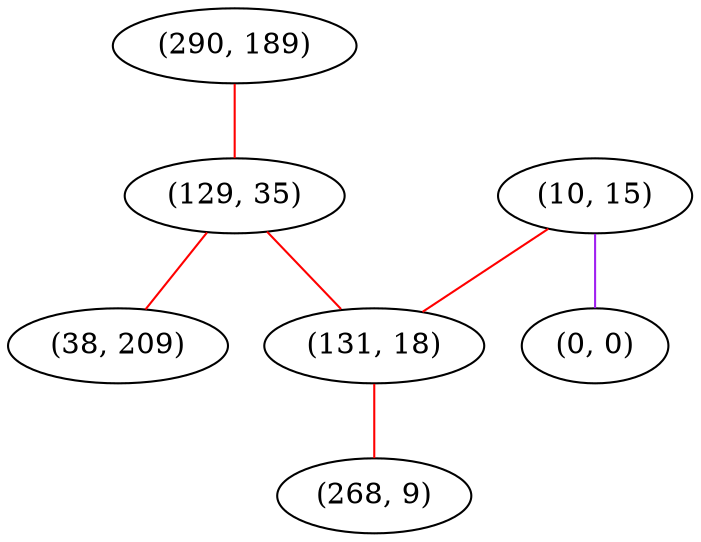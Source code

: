 graph "" {
"(290, 189)";
"(129, 35)";
"(10, 15)";
"(131, 18)";
"(0, 0)";
"(38, 209)";
"(268, 9)";
"(290, 189)" -- "(129, 35)"  [color=red, key=0, weight=1];
"(129, 35)" -- "(131, 18)"  [color=red, key=0, weight=1];
"(129, 35)" -- "(38, 209)"  [color=red, key=0, weight=1];
"(10, 15)" -- "(131, 18)"  [color=red, key=0, weight=1];
"(10, 15)" -- "(0, 0)"  [color=purple, key=0, weight=4];
"(131, 18)" -- "(268, 9)"  [color=red, key=0, weight=1];
}
